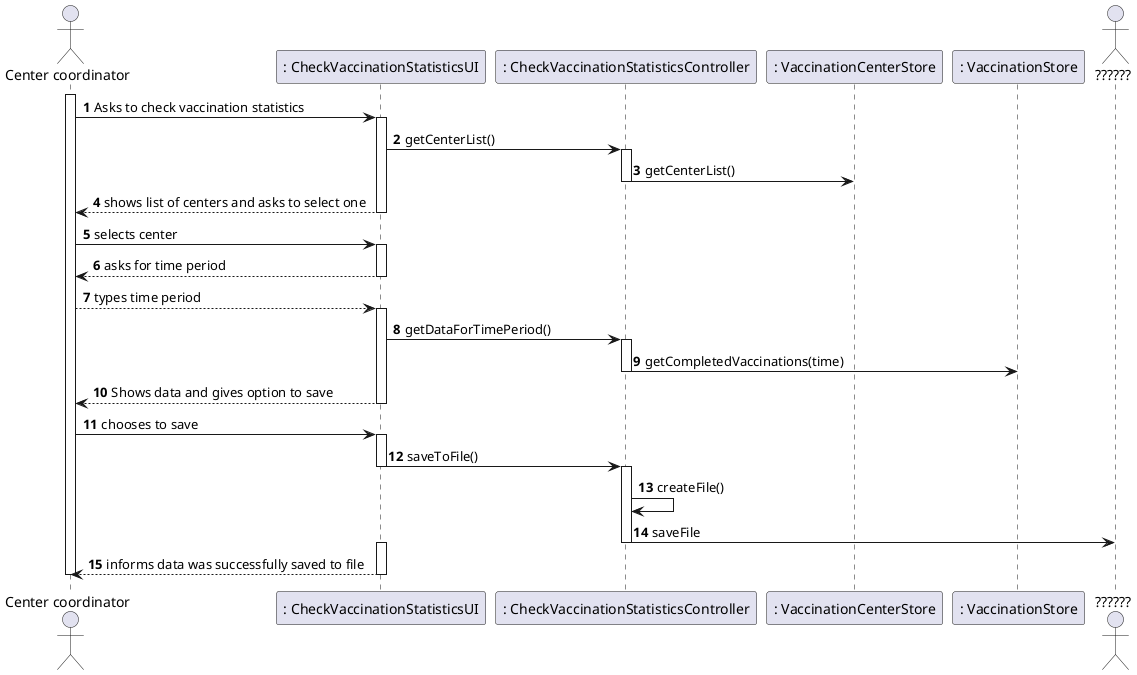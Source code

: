 @startuml
'https://plantuml.com/sequence-diagram

autonumber
actor "Center coordinator" as cc
participant  ": CheckVaccinationStatisticsUI" as ui
participant ": CheckVaccinationStatisticsController" as con
participant ": VaccinationCenterStore" as vcs
participant ": VaccinationStore" as store
actor "??????" as c
activate cc
cc -> ui: Asks to check vaccination statistics

activate ui
ui->con: getCenterList()
activate con
con->vcs:getCenterList()
deactivate con
ui--> cc: shows list of centers and asks to select one
deactivate ui

cc->ui: selects center

activate ui
ui --> cc: asks for time period
deactivate ui

cc --> ui: types time period

activate ui
ui -> con: getDataForTimePeriod()
activate con
con -> store: getCompletedVaccinations(time)
deactivate con
ui --> cc: Shows data and gives option to save
deactivate ui

cc -> ui: chooses to save
activate ui
ui->con:saveToFile()
deactivate ui
activate con
con->con:createFile()
con->c: saveFile
deactivate con

activate ui
ui-->cc : informs data was successfully saved to file
deactivate ui
deactivate cc

@enduml